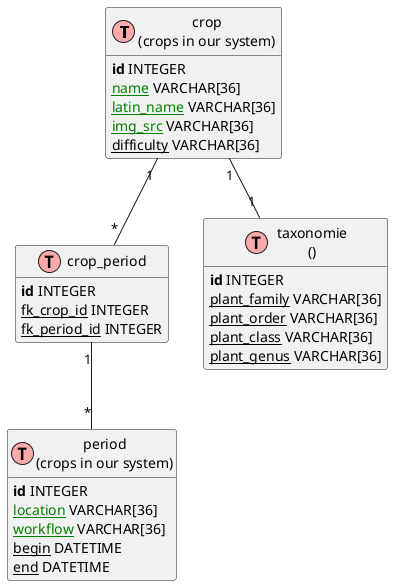 @startuml
'Quelle https://gist.github.com/QuantumGhost/0955a45383a0b6c0bc24f9654b3cb561
' uncomment the line below if you're using computer with a retina display
' skinparam dpi 300
!define Table(name,desc) class name as "desc" << (T,#FFAAAA) >>
' we use bold for primary key
' green color for unique
' and underscore for not_null
!define primary_key(x) <b>x</b>
!define unique(x) <color:green>x</color>
!define not_null(x) <u>x</u>
' other tags available:
' <i></i>
' <back:COLOR></color>, where color is a color name or html color code
' (#FFAACC)
' see: http://plantuml.com/classes.html#More
hide methods
hide stereotypes

' entities

Table(crop, "crop\n(crops in our system)") {
primary_key(id) INTEGER
not_null(unique(name)) VARCHAR[36]
not_null(unique(latin_name)) VARCHAR[36]
not_null(unique(img_src)) VARCHAR[36]
not_null(difficulty) VARCHAR[36]
}

Table(cropandperiod,"crop_period") {
primary_key(id) INTEGER
not_null(fk_crop_id) INTEGER
not_null(fk_period_id) INTEGER
}

Table(period, "period\n(crops in our system)") {
primary_key(id) INTEGER
not_null(unique(location)) VARCHAR[36]
not_null(unique(workflow)) VARCHAR[36]
not_null(begin) DATETIME
not_null(end) DATETIME
}

Table(taxonomie, "taxonomie\n()") {
primary_key(id) INTEGER
not_null(plant_family) VARCHAR[36]
not_null(plant_order) VARCHAR[36]
not_null(plant_class) VARCHAR[36]
not_null(plant_genus) VARCHAR[36]
}


' relationships
' one-to-one relationship
crop "1" -- "*" cropandperiod
cropandperiod "1" -- "*" period
crop "1" -- "1" taxonomie
@enduml
